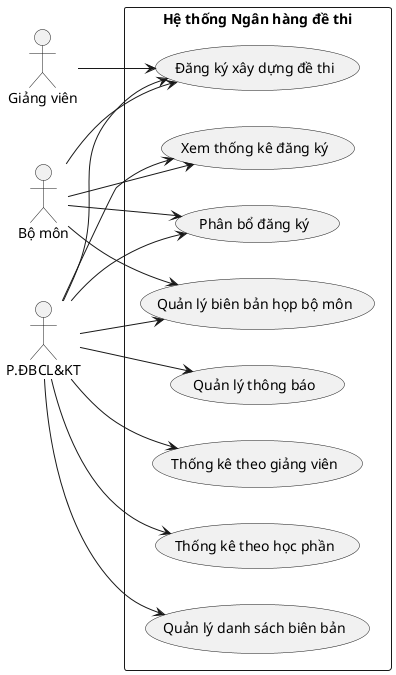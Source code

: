 @startuml "Ngân hàng đề thi - Use case diagram"
left to right direction

actor "Giảng viên" as Teacher
actor "Bộ môn" as Department
actor "P.ĐBCL&KT" as QualityOffice

rectangle "Hệ thống Ngân hàng đề thi" {
  usecase "Đăng ký xây dựng đề thi" as UC1
  usecase "Phân bổ đăng ký" as UC2
  usecase "Quản lý biên bản họp bộ môn" as UC3
  usecase "Xem thống kê đăng ký" as UC4
  usecase "Quản lý thông báo" as UC5
  usecase "Thống kê theo giảng viên" as UC6
  usecase "Thống kê theo học phần" as UC7
  usecase "Quản lý danh sách biên bản" as UC8
}

Teacher --> UC1
Department --> UC1
Department --> UC2
Department --> UC3
Department --> UC4
QualityOffice --> UC2
QualityOffice --> UC4
QualityOffice --> UC5
QualityOffice --> UC6
QualityOffice --> UC7
QualityOffice --> UC8

UC1 <-- QualityOffice
UC3 <-- QualityOffice

@enduml
